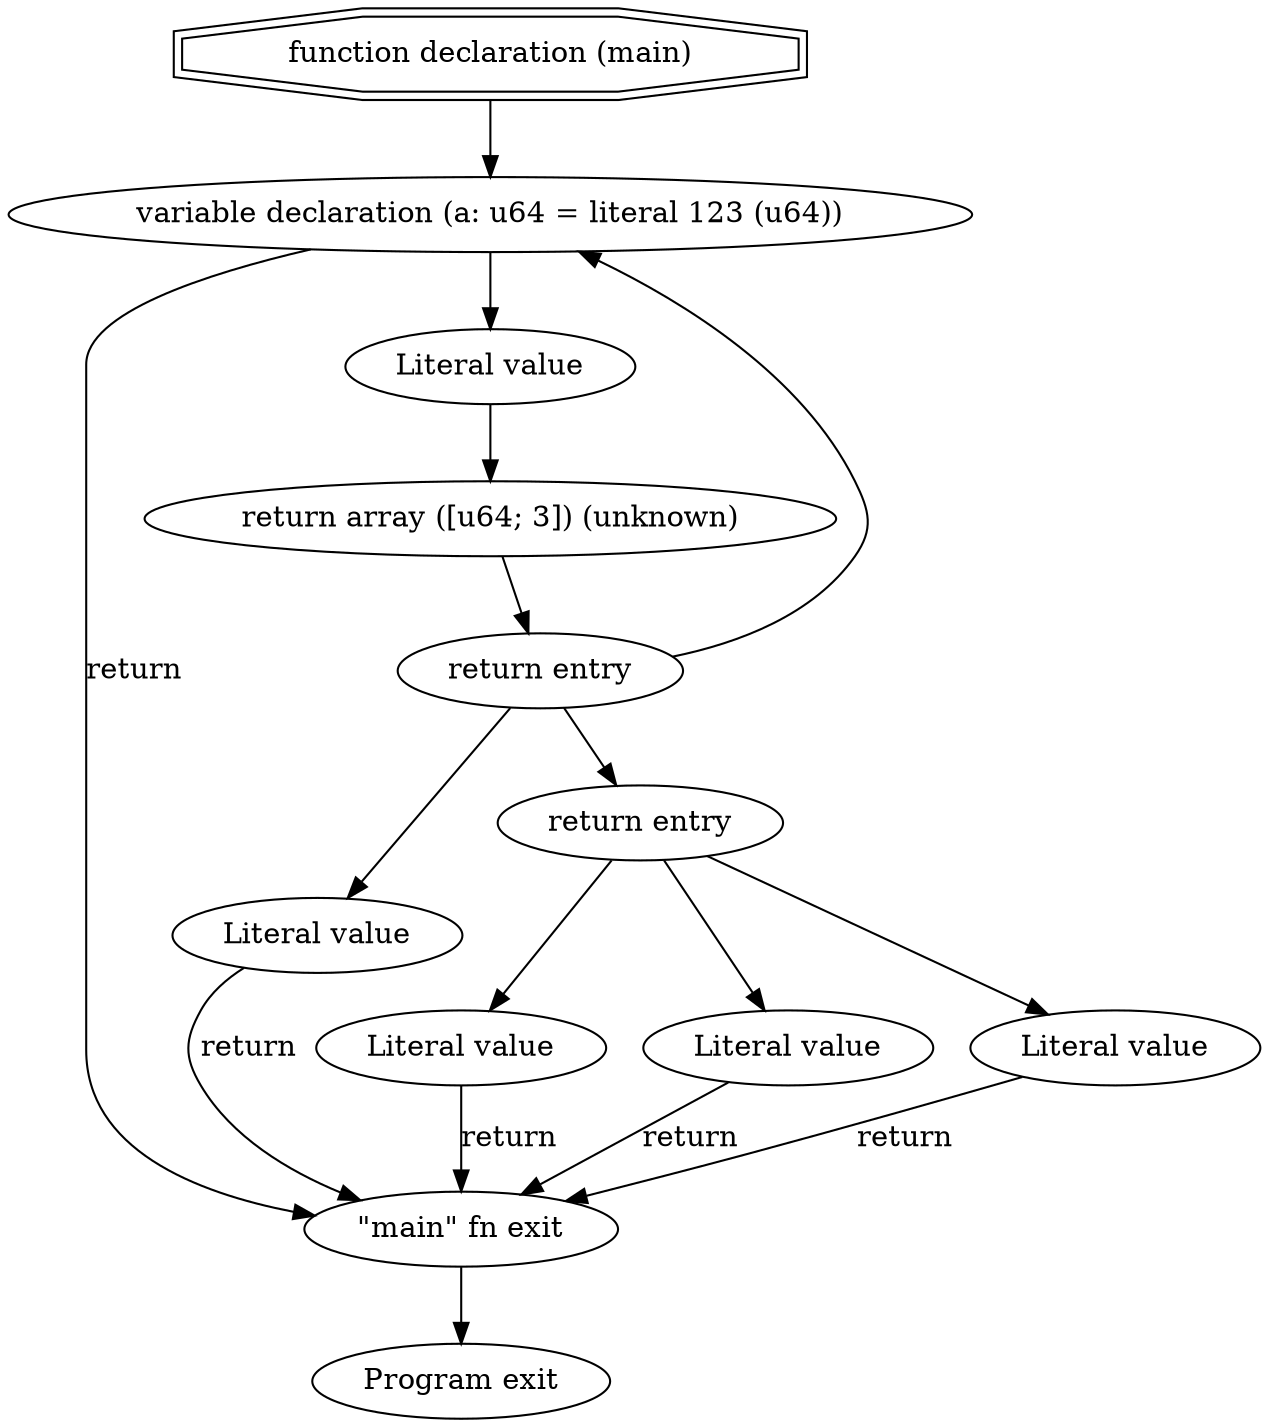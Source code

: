 digraph {
    0 [  label = "Program exit" ]
    1 [ shape=doubleoctagon label = "function declaration (main)" ]
    2 [  label = "\"main\" fn exit" ]
    3 [  label = "variable declaration (a: u64 = literal 123 (u64))" ]
    4 [  label = "Literal value" ]
    5 [  label = "return array ([u64; 3]) (unknown)" ]
    6 [  label = "return entry" ]
    7 [  label = "Literal value" ]
    8 [  label = "return entry" ]
    9 [  label = "Literal value" ]
    10 [  label = "Literal value" ]
    11 [  label = "Literal value" ]
    1 -> 3 [ label = ""]
    3 -> 4 [ label = ""]
    4 -> 5 [ label = ""]
    5 -> 6 [ label = ""]
    6 -> 7 [ label = ""]
    6 -> 8 [ label = ""]
    8 -> 9 [ label = ""]
    8 -> 10 [ label = ""]
    8 -> 11 [ label = ""]
    9 -> 2 [ label = "return"]
    10 -> 2 [ label = "return"]
    11 -> 2 [ label = "return"]
    6 -> 3 [ label = ""]
    7 -> 2 [ label = "return"]
    3 -> 2 [ label = "return"]
    2 -> 0 [ label = ""]
}
